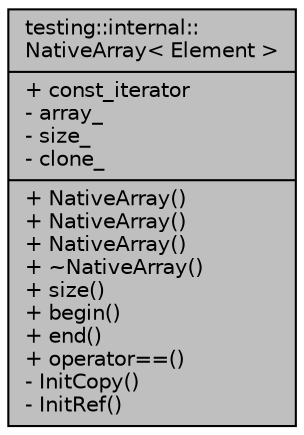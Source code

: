 digraph "testing::internal::NativeArray&lt; Element &gt;"
{
 // INTERACTIVE_SVG=YES
 // LATEX_PDF_SIZE
  edge [fontname="Helvetica",fontsize="10",labelfontname="Helvetica",labelfontsize="10"];
  node [fontname="Helvetica",fontsize="10",shape=record];
  Node1 [label="{testing::internal::\lNativeArray\< Element \>\n|+ const_iterator\l- array_\l- size_\l- clone_\l|+ NativeArray()\l+ NativeArray()\l+ NativeArray()\l+ ~NativeArray()\l+ size()\l+ begin()\l+ end()\l+ operator==()\l- InitCopy()\l- InitRef()\l}",height=0.2,width=0.4,color="black", fillcolor="grey75", style="filled", fontcolor="black",tooltip=" "];
}
